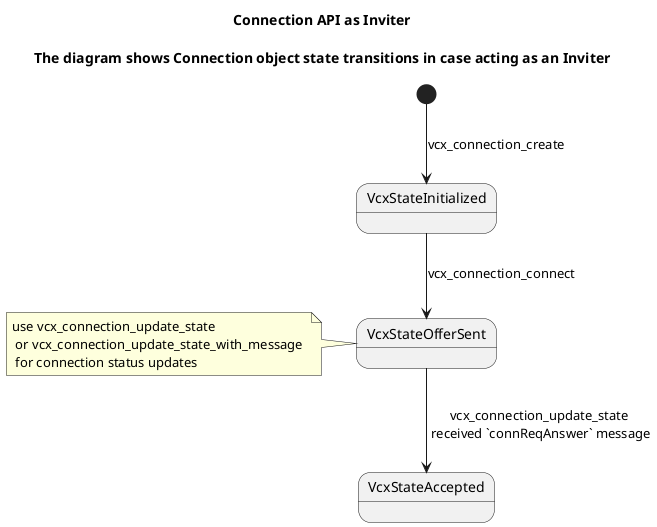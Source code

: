 @startuml
title
 Connection API as Inviter

 The diagram shows Connection object state transitions in case acting as an Inviter
end title

[*] --> VcxStateInitialized: vcx_connection_create

VcxStateInitialized --> VcxStateOfferSent: vcx_connection_connect

note left of VcxStateOfferSent : use vcx_connection_update_state \n or vcx_connection_update_state_with_message \n for connection status updates

VcxStateOfferSent --> VcxStateAccepted: vcx_connection_update_state\n received `connReqAnswer` message

@enduml